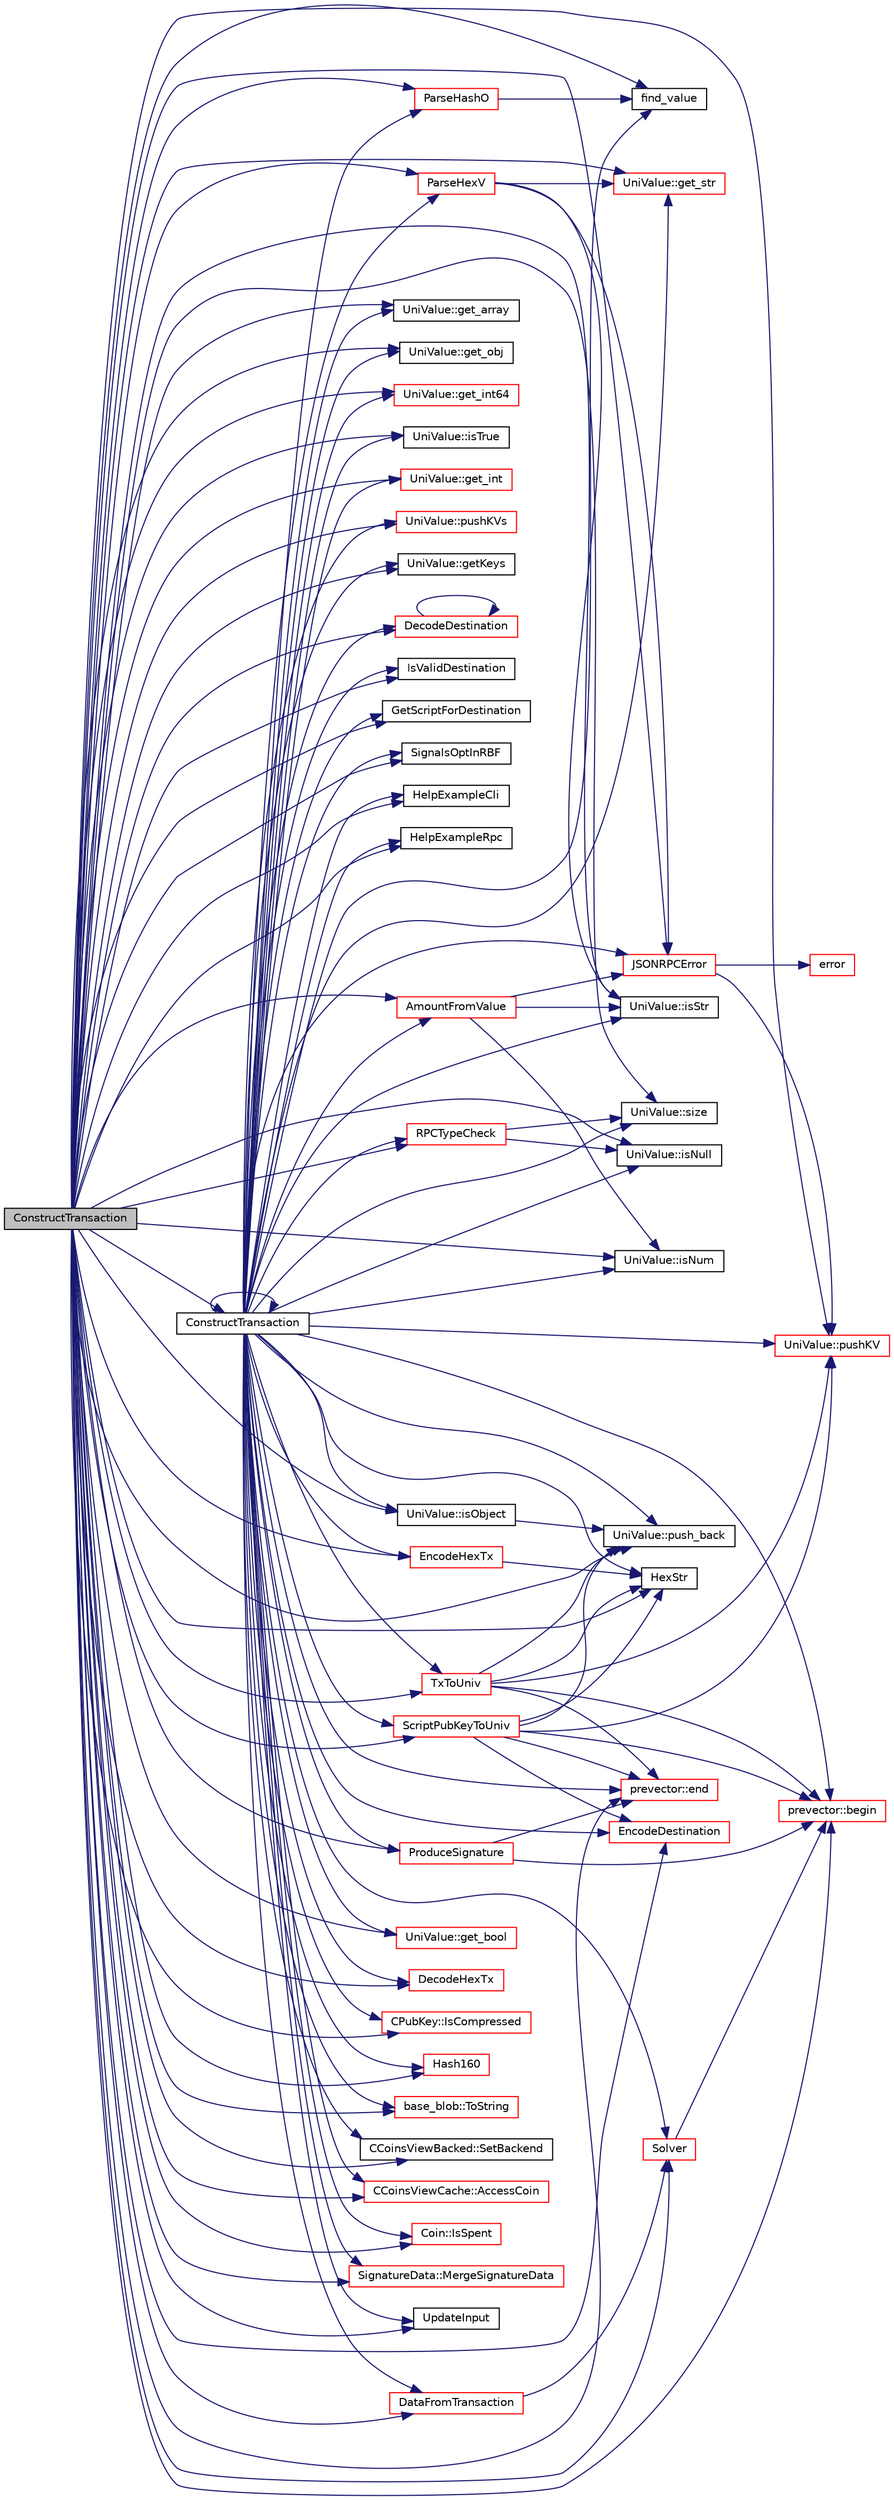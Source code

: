 digraph "ConstructTransaction"
{
  edge [fontname="Helvetica",fontsize="10",labelfontname="Helvetica",labelfontsize="10"];
  node [fontname="Helvetica",fontsize="10",shape=record];
  rankdir="LR";
  Node1 [label="ConstructTransaction",height=0.2,width=0.4,color="black", fillcolor="grey75", style="filled", fontcolor="black"];
  Node1 -> Node2 [color="midnightblue",fontsize="10",style="solid",fontname="Helvetica"];
  Node2 [label="UniValue::isNull",height=0.2,width=0.4,color="black", fillcolor="white", style="filled",URL="$class_uni_value.html#a70c4bfad8015106cc480042462f413c1"];
  Node1 -> Node3 [color="midnightblue",fontsize="10",style="solid",fontname="Helvetica"];
  Node3 [label="JSONRPCError",height=0.2,width=0.4,color="red", fillcolor="white", style="filled",URL="$rpc_2protocol_8cpp.html#a40b75d3d265c4a2e1d5fe3e129743884"];
  Node3 -> Node4 [color="midnightblue",fontsize="10",style="solid",fontname="Helvetica"];
  Node4 [label="error",height=0.2,width=0.4,color="red", fillcolor="white", style="filled",URL="$system_8h.html#a0605c886f88f190fa6a51ae07ca7558a"];
  Node3 -> Node5 [color="midnightblue",fontsize="10",style="solid",fontname="Helvetica"];
  Node5 [label="UniValue::pushKV",height=0.2,width=0.4,color="red", fillcolor="white", style="filled",URL="$class_uni_value.html#abab649c2dbd593233de6364254456026"];
  Node1 -> Node6 [color="midnightblue",fontsize="10",style="solid",fontname="Helvetica"];
  Node6 [label="UniValue::get_array",height=0.2,width=0.4,color="black", fillcolor="white", style="filled",URL="$class_uni_value.html#ad9dc934ddb1fb9515449bbc9148a18ea"];
  Node1 -> Node7 [color="midnightblue",fontsize="10",style="solid",fontname="Helvetica"];
  Node7 [label="UniValue::isObject",height=0.2,width=0.4,color="black", fillcolor="white", style="filled",URL="$class_uni_value.html#a1495362616cd6711b20022182b2e6536"];
  Node7 -> Node8 [color="midnightblue",fontsize="10",style="solid",fontname="Helvetica"];
  Node8 [label="UniValue::push_back",height=0.2,width=0.4,color="black", fillcolor="white", style="filled",URL="$class_uni_value.html#a944cd1b59b040cd24c9f46b55a68d49a"];
  Node1 -> Node9 [color="midnightblue",fontsize="10",style="solid",fontname="Helvetica"];
  Node9 [label="UniValue::get_obj",height=0.2,width=0.4,color="black", fillcolor="white", style="filled",URL="$class_uni_value.html#a3d7dfe9c38256a60a0000fb41778cf0a"];
  Node1 -> Node10 [color="midnightblue",fontsize="10",style="solid",fontname="Helvetica"];
  Node10 [label="UniValue::get_int64",height=0.2,width=0.4,color="red", fillcolor="white", style="filled",URL="$class_uni_value.html#a4891070715a7c974a2c829f01637b473"];
  Node1 -> Node11 [color="midnightblue",fontsize="10",style="solid",fontname="Helvetica"];
  Node11 [label="UniValue::isTrue",height=0.2,width=0.4,color="black", fillcolor="white", style="filled",URL="$class_uni_value.html#a74fc2d8e439542b82228c0d0bb0626a4"];
  Node1 -> Node12 [color="midnightblue",fontsize="10",style="solid",fontname="Helvetica"];
  Node12 [label="UniValue::size",height=0.2,width=0.4,color="black", fillcolor="white", style="filled",URL="$class_uni_value.html#a61ee4ef0fa78da6d936dddf408a51a13"];
  Node1 -> Node13 [color="midnightblue",fontsize="10",style="solid",fontname="Helvetica"];
  Node13 [label="ParseHashO",height=0.2,width=0.4,color="red", fillcolor="white", style="filled",URL="$server_8cpp.html#ad4549aceb751d2ed900b3235d5342815"];
  Node13 -> Node14 [color="midnightblue",fontsize="10",style="solid",fontname="Helvetica"];
  Node14 [label="find_value",height=0.2,width=0.4,color="black", fillcolor="white", style="filled",URL="$univalue_8h.html#a33625d562f1ef5f44ceb171d5c8f2a85"];
  Node1 -> Node14 [color="midnightblue",fontsize="10",style="solid",fontname="Helvetica"];
  Node1 -> Node15 [color="midnightblue",fontsize="10",style="solid",fontname="Helvetica"];
  Node15 [label="UniValue::isNum",height=0.2,width=0.4,color="black", fillcolor="white", style="filled",URL="$class_uni_value.html#a7fbb6d10b1353a8522f7b0d0784fa5b8"];
  Node1 -> Node16 [color="midnightblue",fontsize="10",style="solid",fontname="Helvetica"];
  Node16 [label="UniValue::get_int",height=0.2,width=0.4,color="red", fillcolor="white", style="filled",URL="$class_uni_value.html#ad22273eb84c91fff70a61ad11faa7121"];
  Node1 -> Node17 [color="midnightblue",fontsize="10",style="solid",fontname="Helvetica"];
  Node17 [label="UniValue::pushKVs",height=0.2,width=0.4,color="red", fillcolor="white", style="filled",URL="$class_uni_value.html#a89821b3f48732c1539e674378cdf7a87"];
  Node1 -> Node18 [color="midnightblue",fontsize="10",style="solid",fontname="Helvetica"];
  Node18 [label="UniValue::getKeys",height=0.2,width=0.4,color="black", fillcolor="white", style="filled",URL="$class_uni_value.html#ab53709b5fd1fa03e7ddf8a7ad2e38c73"];
  Node1 -> Node19 [color="midnightblue",fontsize="10",style="solid",fontname="Helvetica"];
  Node19 [label="ParseHexV",height=0.2,width=0.4,color="red", fillcolor="white", style="filled",URL="$server_8cpp.html#a250d292e8ce3793abe154667a8297d08"];
  Node19 -> Node20 [color="midnightblue",fontsize="10",style="solid",fontname="Helvetica"];
  Node20 [label="UniValue::isStr",height=0.2,width=0.4,color="black", fillcolor="white", style="filled",URL="$class_uni_value.html#ab2a363f4deef3cc0088845e9e171bf50"];
  Node19 -> Node21 [color="midnightblue",fontsize="10",style="solid",fontname="Helvetica"];
  Node21 [label="UniValue::get_str",height=0.2,width=0.4,color="red", fillcolor="white", style="filled",URL="$class_uni_value.html#a9f69bbd4ccf8d083934cbb510c039cef"];
  Node19 -> Node3 [color="midnightblue",fontsize="10",style="solid",fontname="Helvetica"];
  Node1 -> Node22 [color="midnightblue",fontsize="10",style="solid",fontname="Helvetica"];
  Node22 [label="DecodeDestination",height=0.2,width=0.4,color="red", fillcolor="white", style="filled",URL="$key__io_8cpp.html#a8a781e21ad4ecccd9c97c7d890ef7d6f"];
  Node22 -> Node22 [color="midnightblue",fontsize="10",style="solid",fontname="Helvetica"];
  Node1 -> Node23 [color="midnightblue",fontsize="10",style="solid",fontname="Helvetica"];
  Node23 [label="IsValidDestination",height=0.2,width=0.4,color="black", fillcolor="white", style="filled",URL="$standard_8cpp.html#adb3a21e4afe9c672720b182ddc7cad7c",tooltip="Check whether a CTxDestination is a CNoDestination. "];
  Node1 -> Node24 [color="midnightblue",fontsize="10",style="solid",fontname="Helvetica"];
  Node24 [label="GetScriptForDestination",height=0.2,width=0.4,color="black", fillcolor="white", style="filled",URL="$standard_8cpp.html#ae40f28d3b46c21033f6ee1f1200d0321",tooltip="Generate a Bitcoin scriptPubKey for the given CTxDestination. "];
  Node1 -> Node25 [color="midnightblue",fontsize="10",style="solid",fontname="Helvetica"];
  Node25 [label="AmountFromValue",height=0.2,width=0.4,color="red", fillcolor="white", style="filled",URL="$server_8cpp.html#abee2131e97f3e3d0ab3bdc47916e29f4"];
  Node25 -> Node15 [color="midnightblue",fontsize="10",style="solid",fontname="Helvetica"];
  Node25 -> Node20 [color="midnightblue",fontsize="10",style="solid",fontname="Helvetica"];
  Node25 -> Node3 [color="midnightblue",fontsize="10",style="solid",fontname="Helvetica"];
  Node1 -> Node26 [color="midnightblue",fontsize="10",style="solid",fontname="Helvetica"];
  Node26 [label="SignalsOptInRBF",height=0.2,width=0.4,color="black", fillcolor="white", style="filled",URL="$rbf_8cpp.html#a65695ad9c85ce6b262f53aa40e254fd0"];
  Node1 -> Node27 [color="midnightblue",fontsize="10",style="solid",fontname="Helvetica"];
  Node27 [label="HelpExampleCli",height=0.2,width=0.4,color="black", fillcolor="white", style="filled",URL="$server_8cpp.html#a26bafe3d526ee8cbc84b3c0b0dc3a43b"];
  Node1 -> Node28 [color="midnightblue",fontsize="10",style="solid",fontname="Helvetica"];
  Node28 [label="HelpExampleRpc",height=0.2,width=0.4,color="black", fillcolor="white", style="filled",URL="$server_8cpp.html#a9ef4f8fb114508ceb861a0e8c3e0d26e"];
  Node1 -> Node29 [color="midnightblue",fontsize="10",style="solid",fontname="Helvetica"];
  Node29 [label="RPCTypeCheck",height=0.2,width=0.4,color="red", fillcolor="white", style="filled",URL="$server_8cpp.html#a1d3e3ccc5d3ba3ee1314be41a2039e0f",tooltip="Type-check arguments; throws JSONRPCError if wrong type given. "];
  Node29 -> Node12 [color="midnightblue",fontsize="10",style="solid",fontname="Helvetica"];
  Node29 -> Node2 [color="midnightblue",fontsize="10",style="solid",fontname="Helvetica"];
  Node1 -> Node30 [color="midnightblue",fontsize="10",style="solid",fontname="Helvetica"];
  Node30 [label="ConstructTransaction",height=0.2,width=0.4,color="black", fillcolor="white", style="filled",URL="$rawtransaction_8cpp.html#aee85a5d91a985f7e1bc1b4a124870ab3",tooltip="Create a transaction from univalue parameters. "];
  Node30 -> Node2 [color="midnightblue",fontsize="10",style="solid",fontname="Helvetica"];
  Node30 -> Node3 [color="midnightblue",fontsize="10",style="solid",fontname="Helvetica"];
  Node30 -> Node6 [color="midnightblue",fontsize="10",style="solid",fontname="Helvetica"];
  Node30 -> Node7 [color="midnightblue",fontsize="10",style="solid",fontname="Helvetica"];
  Node30 -> Node9 [color="midnightblue",fontsize="10",style="solid",fontname="Helvetica"];
  Node30 -> Node10 [color="midnightblue",fontsize="10",style="solid",fontname="Helvetica"];
  Node30 -> Node11 [color="midnightblue",fontsize="10",style="solid",fontname="Helvetica"];
  Node30 -> Node12 [color="midnightblue",fontsize="10",style="solid",fontname="Helvetica"];
  Node30 -> Node13 [color="midnightblue",fontsize="10",style="solid",fontname="Helvetica"];
  Node30 -> Node14 [color="midnightblue",fontsize="10",style="solid",fontname="Helvetica"];
  Node30 -> Node15 [color="midnightblue",fontsize="10",style="solid",fontname="Helvetica"];
  Node30 -> Node16 [color="midnightblue",fontsize="10",style="solid",fontname="Helvetica"];
  Node30 -> Node17 [color="midnightblue",fontsize="10",style="solid",fontname="Helvetica"];
  Node30 -> Node18 [color="midnightblue",fontsize="10",style="solid",fontname="Helvetica"];
  Node30 -> Node19 [color="midnightblue",fontsize="10",style="solid",fontname="Helvetica"];
  Node30 -> Node22 [color="midnightblue",fontsize="10",style="solid",fontname="Helvetica"];
  Node30 -> Node23 [color="midnightblue",fontsize="10",style="solid",fontname="Helvetica"];
  Node30 -> Node24 [color="midnightblue",fontsize="10",style="solid",fontname="Helvetica"];
  Node30 -> Node25 [color="midnightblue",fontsize="10",style="solid",fontname="Helvetica"];
  Node30 -> Node26 [color="midnightblue",fontsize="10",style="solid",fontname="Helvetica"];
  Node30 -> Node27 [color="midnightblue",fontsize="10",style="solid",fontname="Helvetica"];
  Node30 -> Node28 [color="midnightblue",fontsize="10",style="solid",fontname="Helvetica"];
  Node30 -> Node29 [color="midnightblue",fontsize="10",style="solid",fontname="Helvetica"];
  Node30 -> Node30 [color="midnightblue",fontsize="10",style="solid",fontname="Helvetica"];
  Node30 -> Node31 [color="midnightblue",fontsize="10",style="solid",fontname="Helvetica"];
  Node31 [label="EncodeHexTx",height=0.2,width=0.4,color="red", fillcolor="white", style="filled",URL="$core__io_8h.html#aadd59c0793b3ccee08ad1c3f4557c1c3"];
  Node31 -> Node32 [color="midnightblue",fontsize="10",style="solid",fontname="Helvetica"];
  Node32 [label="HexStr",height=0.2,width=0.4,color="black", fillcolor="white", style="filled",URL="$strencodings_8h.html#af003e10d5d34c3271ca57ec79059a5ae"];
  Node30 -> Node33 [color="midnightblue",fontsize="10",style="solid",fontname="Helvetica"];
  Node33 [label="UniValue::get_bool",height=0.2,width=0.4,color="red", fillcolor="white", style="filled",URL="$class_uni_value.html#a05cba948c8295915ae7b36493d2ee4e6"];
  Node30 -> Node34 [color="midnightblue",fontsize="10",style="solid",fontname="Helvetica"];
  Node34 [label="DecodeHexTx",height=0.2,width=0.4,color="red", fillcolor="white", style="filled",URL="$core__io_8h.html#a3f153b5f7a47edc0156d4c65e1f24720"];
  Node30 -> Node21 [color="midnightblue",fontsize="10",style="solid",fontname="Helvetica"];
  Node30 -> Node35 [color="midnightblue",fontsize="10",style="solid",fontname="Helvetica"];
  Node35 [label="TxToUniv",height=0.2,width=0.4,color="red", fillcolor="white", style="filled",URL="$core__io_8h.html#a96af8e1e5f4236f7e0a1a757c3fc8c4c"];
  Node35 -> Node5 [color="midnightblue",fontsize="10",style="solid",fontname="Helvetica"];
  Node35 -> Node32 [color="midnightblue",fontsize="10",style="solid",fontname="Helvetica"];
  Node35 -> Node36 [color="midnightblue",fontsize="10",style="solid",fontname="Helvetica"];
  Node36 [label="prevector::begin",height=0.2,width=0.4,color="red", fillcolor="white", style="filled",URL="$classprevector.html#aa9210cbe708412a70868d6e0bca844c9"];
  Node35 -> Node37 [color="midnightblue",fontsize="10",style="solid",fontname="Helvetica"];
  Node37 [label="prevector::end",height=0.2,width=0.4,color="red", fillcolor="white", style="filled",URL="$classprevector.html#aab7f6e13a3cac85cc340fc6b90c5365c"];
  Node35 -> Node8 [color="midnightblue",fontsize="10",style="solid",fontname="Helvetica"];
  Node30 -> Node38 [color="midnightblue",fontsize="10",style="solid",fontname="Helvetica"];
  Node38 [label="ScriptPubKeyToUniv",height=0.2,width=0.4,color="red", fillcolor="white", style="filled",URL="$core__io_8h.html#a4a51bf7268adbdcd58e7af445ea4db61"];
  Node38 -> Node5 [color="midnightblue",fontsize="10",style="solid",fontname="Helvetica"];
  Node38 -> Node32 [color="midnightblue",fontsize="10",style="solid",fontname="Helvetica"];
  Node38 -> Node36 [color="midnightblue",fontsize="10",style="solid",fontname="Helvetica"];
  Node38 -> Node37 [color="midnightblue",fontsize="10",style="solid",fontname="Helvetica"];
  Node38 -> Node8 [color="midnightblue",fontsize="10",style="solid",fontname="Helvetica"];
  Node38 -> Node39 [color="midnightblue",fontsize="10",style="solid",fontname="Helvetica"];
  Node39 [label="EncodeDestination",height=0.2,width=0.4,color="red", fillcolor="white", style="filled",URL="$key__io_8cpp.html#a69b845c325e6bf516251cd3a67fe1df7"];
  Node30 -> Node20 [color="midnightblue",fontsize="10",style="solid",fontname="Helvetica"];
  Node30 -> Node5 [color="midnightblue",fontsize="10",style="solid",fontname="Helvetica"];
  Node30 -> Node39 [color="midnightblue",fontsize="10",style="solid",fontname="Helvetica"];
  Node30 -> Node40 [color="midnightblue",fontsize="10",style="solid",fontname="Helvetica"];
  Node40 [label="Solver",height=0.2,width=0.4,color="red", fillcolor="white", style="filled",URL="$standard_8cpp.html#a5a3369fceeb25173e2faa4a7ebc7a4e4",tooltip="Parse a scriptPubKey and identify script type for standard scripts. "];
  Node40 -> Node36 [color="midnightblue",fontsize="10",style="solid",fontname="Helvetica"];
  Node30 -> Node41 [color="midnightblue",fontsize="10",style="solid",fontname="Helvetica"];
  Node41 [label="CPubKey::IsCompressed",height=0.2,width=0.4,color="red", fillcolor="white", style="filled",URL="$class_c_pub_key.html#a397e437d9d0a008e2641892147b0931a",tooltip="Check whether this is a compressed public key. "];
  Node30 -> Node42 [color="midnightblue",fontsize="10",style="solid",fontname="Helvetica"];
  Node42 [label="Hash160",height=0.2,width=0.4,color="red", fillcolor="white", style="filled",URL="$hash_8h.html#a4490f70ddae16e9e48460a0416a48a6b",tooltip="Compute the 160-bit hash an object. "];
  Node30 -> Node43 [color="midnightblue",fontsize="10",style="solid",fontname="Helvetica"];
  Node43 [label="base_blob::ToString",height=0.2,width=0.4,color="red", fillcolor="white", style="filled",URL="$classbase__blob.html#a1a26b5da921f48b09b228d1bfda05088"];
  Node30 -> Node8 [color="midnightblue",fontsize="10",style="solid",fontname="Helvetica"];
  Node30 -> Node32 [color="midnightblue",fontsize="10",style="solid",fontname="Helvetica"];
  Node30 -> Node36 [color="midnightblue",fontsize="10",style="solid",fontname="Helvetica"];
  Node30 -> Node37 [color="midnightblue",fontsize="10",style="solid",fontname="Helvetica"];
  Node30 -> Node44 [color="midnightblue",fontsize="10",style="solid",fontname="Helvetica"];
  Node44 [label="CCoinsViewBacked::SetBackend",height=0.2,width=0.4,color="black", fillcolor="white", style="filled",URL="$class_c_coins_view_backed.html#a7eaddfbfd401a95c2fda2a8d8feaaf73"];
  Node30 -> Node45 [color="midnightblue",fontsize="10",style="solid",fontname="Helvetica"];
  Node45 [label="CCoinsViewCache::AccessCoin",height=0.2,width=0.4,color="red", fillcolor="white", style="filled",URL="$class_c_coins_view_cache.html#a5e7187f173cef22ef6566828db957508",tooltip="Return a reference to Coin in the cache, or a pruned one if not found. "];
  Node30 -> Node46 [color="midnightblue",fontsize="10",style="solid",fontname="Helvetica"];
  Node46 [label="Coin::IsSpent",height=0.2,width=0.4,color="red", fillcolor="white", style="filled",URL="$class_coin.html#a628049831dea554ed4bbe92dbdf2d816"];
  Node30 -> Node47 [color="midnightblue",fontsize="10",style="solid",fontname="Helvetica"];
  Node47 [label="SignatureData::MergeSignatureData",height=0.2,width=0.4,color="red", fillcolor="white", style="filled",URL="$struct_signature_data.html#a1894478950861e00b97536969df230be"];
  Node30 -> Node48 [color="midnightblue",fontsize="10",style="solid",fontname="Helvetica"];
  Node48 [label="DataFromTransaction",height=0.2,width=0.4,color="red", fillcolor="white", style="filled",URL="$sign_8cpp.html#ac43070bee0b6bc72e2e2a738892dd1f3",tooltip="Extract signature data from a transaction input, and insert it. "];
  Node48 -> Node40 [color="midnightblue",fontsize="10",style="solid",fontname="Helvetica"];
  Node30 -> Node49 [color="midnightblue",fontsize="10",style="solid",fontname="Helvetica"];
  Node49 [label="ProduceSignature",height=0.2,width=0.4,color="red", fillcolor="white", style="filled",URL="$sign_8cpp.html#a0c453416d09212d876bee81dc9353c16",tooltip="Produce a script signature using a generic signature creator. "];
  Node49 -> Node36 [color="midnightblue",fontsize="10",style="solid",fontname="Helvetica"];
  Node49 -> Node37 [color="midnightblue",fontsize="10",style="solid",fontname="Helvetica"];
  Node30 -> Node50 [color="midnightblue",fontsize="10",style="solid",fontname="Helvetica"];
  Node50 [label="UpdateInput",height=0.2,width=0.4,color="black", fillcolor="white", style="filled",URL="$sign_8cpp.html#a2051a9625f7300cb8ad7fdc1bc06f5c5"];
  Node1 -> Node31 [color="midnightblue",fontsize="10",style="solid",fontname="Helvetica"];
  Node1 -> Node33 [color="midnightblue",fontsize="10",style="solid",fontname="Helvetica"];
  Node1 -> Node34 [color="midnightblue",fontsize="10",style="solid",fontname="Helvetica"];
  Node1 -> Node21 [color="midnightblue",fontsize="10",style="solid",fontname="Helvetica"];
  Node1 -> Node35 [color="midnightblue",fontsize="10",style="solid",fontname="Helvetica"];
  Node1 -> Node38 [color="midnightblue",fontsize="10",style="solid",fontname="Helvetica"];
  Node1 -> Node20 [color="midnightblue",fontsize="10",style="solid",fontname="Helvetica"];
  Node1 -> Node5 [color="midnightblue",fontsize="10",style="solid",fontname="Helvetica"];
  Node1 -> Node39 [color="midnightblue",fontsize="10",style="solid",fontname="Helvetica"];
  Node1 -> Node40 [color="midnightblue",fontsize="10",style="solid",fontname="Helvetica"];
  Node1 -> Node41 [color="midnightblue",fontsize="10",style="solid",fontname="Helvetica"];
  Node1 -> Node42 [color="midnightblue",fontsize="10",style="solid",fontname="Helvetica"];
  Node1 -> Node43 [color="midnightblue",fontsize="10",style="solid",fontname="Helvetica"];
  Node1 -> Node8 [color="midnightblue",fontsize="10",style="solid",fontname="Helvetica"];
  Node1 -> Node32 [color="midnightblue",fontsize="10",style="solid",fontname="Helvetica"];
  Node1 -> Node36 [color="midnightblue",fontsize="10",style="solid",fontname="Helvetica"];
  Node1 -> Node37 [color="midnightblue",fontsize="10",style="solid",fontname="Helvetica"];
  Node1 -> Node44 [color="midnightblue",fontsize="10",style="solid",fontname="Helvetica"];
  Node1 -> Node45 [color="midnightblue",fontsize="10",style="solid",fontname="Helvetica"];
  Node1 -> Node46 [color="midnightblue",fontsize="10",style="solid",fontname="Helvetica"];
  Node1 -> Node47 [color="midnightblue",fontsize="10",style="solid",fontname="Helvetica"];
  Node1 -> Node48 [color="midnightblue",fontsize="10",style="solid",fontname="Helvetica"];
  Node1 -> Node49 [color="midnightblue",fontsize="10",style="solid",fontname="Helvetica"];
  Node1 -> Node50 [color="midnightblue",fontsize="10",style="solid",fontname="Helvetica"];
}
